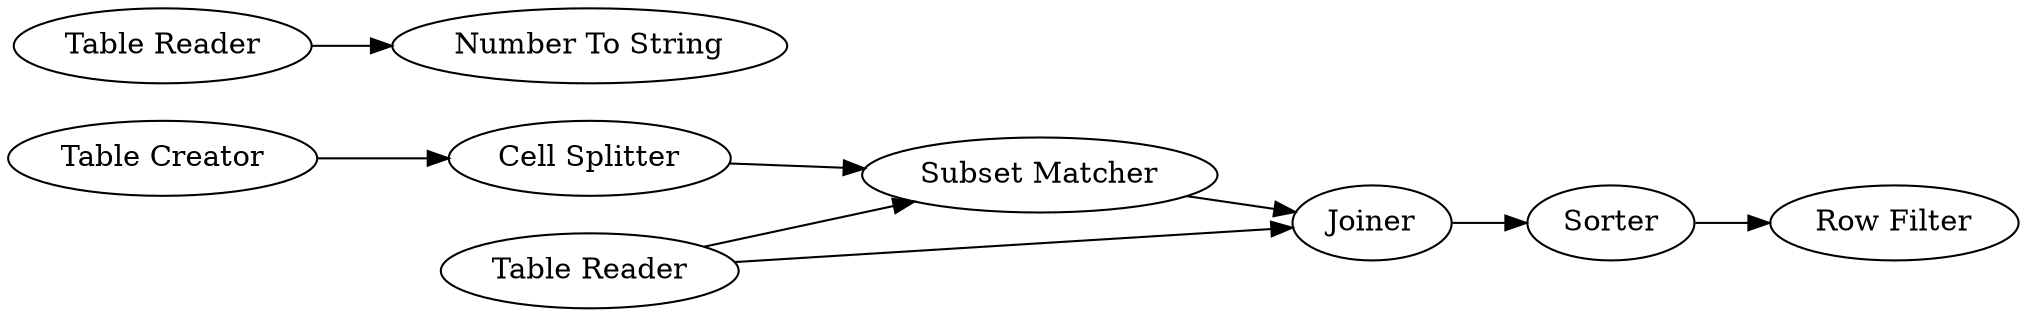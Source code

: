 digraph {
	"8156893401968263569_116" [label="Cell Splitter"]
	"-2584972038831210276_122" [label="Number To String"]
	"6003813203559688735_114" [label="Subset Matcher"]
	"6003813203559688735_70" [label="Row Filter"]
	"8156893401968263569_115" [label="Table Creator"]
	"-2584972038831210276_123" [label="Table Reader"]
	"-2584972038831210276_125" [label="Table Reader"]
	"6003813203559688735_131" [label=Joiner]
	"6003813203559688735_121" [label=Sorter]
	"8156893401968263569_116" -> "6003813203559688735_114"
	"8156893401968263569_115" -> "8156893401968263569_116"
	"-2584972038831210276_123" -> "6003813203559688735_114"
	"-2584972038831210276_125" -> "-2584972038831210276_122"
	"6003813203559688735_114" -> "6003813203559688735_131"
	"-2584972038831210276_123" -> "6003813203559688735_131"
	"6003813203559688735_121" -> "6003813203559688735_70"
	"6003813203559688735_131" -> "6003813203559688735_121"
	rankdir=LR
}
